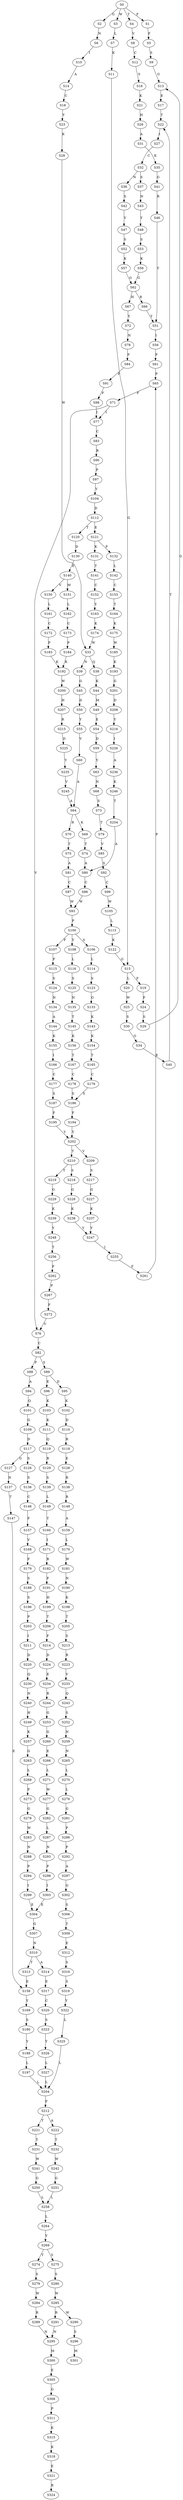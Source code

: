 strict digraph  {
	S0 -> S1 [ label = F ];
	S0 -> S2 [ label = G ];
	S0 -> S3 [ label = W ];
	S0 -> S4 [ label = T ];
	S1 -> S5 [ label = F ];
	S2 -> S6 [ label = N ];
	S3 -> S7 [ label = L ];
	S4 -> S8 [ label = V ];
	S5 -> S9 [ label = S ];
	S6 -> S10 [ label = I ];
	S7 -> S11 [ label = K ];
	S8 -> S12 [ label = C ];
	S9 -> S13 [ label = G ];
	S10 -> S14 [ label = A ];
	S11 -> S15 [ label = G ];
	S12 -> S16 [ label = S ];
	S13 -> S17 [ label = E ];
	S14 -> S18 [ label = C ];
	S15 -> S19 [ label = F ];
	S15 -> S20 [ label = L ];
	S16 -> S21 [ label = K ];
	S17 -> S22 [ label = T ];
	S18 -> S23 [ label = Y ];
	S19 -> S24 [ label = F ];
	S20 -> S25 [ label = W ];
	S21 -> S26 [ label = H ];
	S22 -> S27 [ label = I ];
	S23 -> S28 [ label = K ];
	S24 -> S29 [ label = S ];
	S25 -> S30 [ label = S ];
	S26 -> S31 [ label = A ];
	S27 -> S32 [ label = C ];
	S28 -> S33 [ label = W ];
	S29 -> S13 [ label = G ];
	S30 -> S34 [ label = G ];
	S31 -> S35 [ label = K ];
	S32 -> S36 [ label = N ];
	S32 -> S37 [ label = S ];
	S33 -> S38 [ label = Q ];
	S33 -> S39 [ label = N ];
	S34 -> S40 [ label = E ];
	S35 -> S41 [ label = G ];
	S36 -> S42 [ label = S ];
	S37 -> S43 [ label = N ];
	S38 -> S44 [ label = K ];
	S39 -> S45 [ label = G ];
	S40 -> S22 [ label = T ];
	S41 -> S46 [ label = R ];
	S42 -> S47 [ label = Y ];
	S43 -> S48 [ label = Y ];
	S44 -> S49 [ label = M ];
	S45 -> S50 [ label = D ];
	S46 -> S51 [ label = Y ];
	S47 -> S52 [ label = S ];
	S48 -> S53 [ label = S ];
	S49 -> S54 [ label = E ];
	S50 -> S55 [ label = Y ];
	S51 -> S56 [ label = I ];
	S52 -> S57 [ label = K ];
	S53 -> S58 [ label = K ];
	S54 -> S59 [ label = D ];
	S55 -> S60 [ label = V ];
	S56 -> S61 [ label = F ];
	S57 -> S62 [ label = G ];
	S58 -> S62 [ label = G ];
	S59 -> S63 [ label = Y ];
	S60 -> S64 [ label = A ];
	S61 -> S65 [ label = P ];
	S62 -> S66 [ label = R ];
	S62 -> S67 [ label = H ];
	S63 -> S68 [ label = N ];
	S64 -> S69 [ label = K ];
	S64 -> S70 [ label = R ];
	S65 -> S71 [ label = F ];
	S66 -> S51 [ label = Y ];
	S67 -> S72 [ label = Y ];
	S68 -> S73 [ label = S ];
	S69 -> S74 [ label = T ];
	S70 -> S75 [ label = T ];
	S71 -> S76 [ label = V ];
	S71 -> S77 [ label = I ];
	S72 -> S78 [ label = N ];
	S73 -> S79 [ label = T ];
	S74 -> S80 [ label = A ];
	S75 -> S81 [ label = A ];
	S76 -> S82 [ label = C ];
	S77 -> S83 [ label = C ];
	S78 -> S84 [ label = F ];
	S79 -> S85 [ label = V ];
	S80 -> S86 [ label = C ];
	S81 -> S87 [ label = C ];
	S82 -> S88 [ label = P ];
	S82 -> S89 [ label = S ];
	S83 -> S90 [ label = R ];
	S84 -> S91 [ label = P ];
	S85 -> S92 [ label = S ];
	S86 -> S93 [ label = W ];
	S87 -> S93 [ label = W ];
	S88 -> S94 [ label = A ];
	S89 -> S95 [ label = D ];
	S89 -> S96 [ label = E ];
	S90 -> S97 [ label = P ];
	S91 -> S98 [ label = F ];
	S92 -> S99 [ label = C ];
	S93 -> S100 [ label = P ];
	S94 -> S101 [ label = Q ];
	S95 -> S102 [ label = K ];
	S96 -> S103 [ label = K ];
	S97 -> S104 [ label = Y ];
	S98 -> S77 [ label = I ];
	S99 -> S105 [ label = W ];
	S100 -> S106 [ label = S ];
	S100 -> S107 [ label = F ];
	S100 -> S108 [ label = Y ];
	S101 -> S109 [ label = G ];
	S102 -> S110 [ label = D ];
	S103 -> S111 [ label = K ];
	S104 -> S112 [ label = D ];
	S105 -> S113 [ label = L ];
	S106 -> S114 [ label = L ];
	S107 -> S115 [ label = F ];
	S108 -> S116 [ label = L ];
	S109 -> S117 [ label = D ];
	S110 -> S118 [ label = R ];
	S111 -> S119 [ label = Q ];
	S112 -> S120 [ label = T ];
	S112 -> S121 [ label = E ];
	S113 -> S122 [ label = K ];
	S114 -> S123 [ label = S ];
	S115 -> S124 [ label = S ];
	S116 -> S125 [ label = S ];
	S117 -> S126 [ label = S ];
	S117 -> S127 [ label = G ];
	S118 -> S128 [ label = E ];
	S119 -> S129 [ label = R ];
	S120 -> S130 [ label = D ];
	S121 -> S131 [ label = K ];
	S121 -> S132 [ label = P ];
	S122 -> S15 [ label = G ];
	S123 -> S133 [ label = G ];
	S124 -> S134 [ label = N ];
	S125 -> S135 [ label = N ];
	S126 -> S136 [ label = S ];
	S127 -> S137 [ label = N ];
	S128 -> S138 [ label = R ];
	S129 -> S139 [ label = S ];
	S130 -> S140 [ label = E ];
	S131 -> S141 [ label = T ];
	S132 -> S142 [ label = L ];
	S133 -> S143 [ label = K ];
	S134 -> S144 [ label = A ];
	S135 -> S145 [ label = T ];
	S136 -> S146 [ label = C ];
	S137 -> S147 [ label = T ];
	S138 -> S148 [ label = R ];
	S139 -> S149 [ label = L ];
	S140 -> S150 [ label = V ];
	S140 -> S151 [ label = M ];
	S141 -> S152 [ label = C ];
	S142 -> S153 [ label = C ];
	S143 -> S154 [ label = K ];
	S144 -> S155 [ label = K ];
	S145 -> S156 [ label = K ];
	S146 -> S157 [ label = F ];
	S147 -> S158 [ label = E ];
	S148 -> S159 [ label = A ];
	S149 -> S160 [ label = T ];
	S150 -> S161 [ label = L ];
	S151 -> S162 [ label = L ];
	S152 -> S163 [ label = Y ];
	S153 -> S164 [ label = T ];
	S154 -> S165 [ label = T ];
	S155 -> S166 [ label = I ];
	S156 -> S167 [ label = T ];
	S157 -> S168 [ label = V ];
	S158 -> S169 [ label = Y ];
	S159 -> S170 [ label = L ];
	S160 -> S171 [ label = I ];
	S161 -> S172 [ label = C ];
	S162 -> S173 [ label = C ];
	S163 -> S174 [ label = K ];
	S164 -> S175 [ label = K ];
	S165 -> S176 [ label = C ];
	S166 -> S177 [ label = C ];
	S167 -> S178 [ label = C ];
	S168 -> S179 [ label = F ];
	S169 -> S180 [ label = S ];
	S170 -> S181 [ label = W ];
	S171 -> S182 [ label = R ];
	S172 -> S183 [ label = P ];
	S173 -> S184 [ label = P ];
	S174 -> S33 [ label = W ];
	S175 -> S185 [ label = W ];
	S176 -> S186 [ label = S ];
	S177 -> S187 [ label = S ];
	S178 -> S186 [ label = S ];
	S179 -> S188 [ label = S ];
	S180 -> S189 [ label = Y ];
	S181 -> S190 [ label = N ];
	S182 -> S191 [ label = P ];
	S183 -> S192 [ label = K ];
	S184 -> S192 [ label = K ];
	S185 -> S193 [ label = K ];
	S186 -> S194 [ label = F ];
	S187 -> S195 [ label = F ];
	S188 -> S196 [ label = S ];
	S189 -> S197 [ label = L ];
	S190 -> S198 [ label = K ];
	S191 -> S199 [ label = H ];
	S192 -> S200 [ label = W ];
	S193 -> S201 [ label = G ];
	S194 -> S202 [ label = Y ];
	S195 -> S202 [ label = Y ];
	S196 -> S203 [ label = P ];
	S197 -> S204 [ label = L ];
	S198 -> S205 [ label = T ];
	S199 -> S206 [ label = T ];
	S200 -> S207 [ label = H ];
	S201 -> S208 [ label = D ];
	S202 -> S209 [ label = V ];
	S202 -> S210 [ label = T ];
	S203 -> S211 [ label = I ];
	S204 -> S212 [ label = F ];
	S205 -> S213 [ label = S ];
	S206 -> S214 [ label = F ];
	S207 -> S215 [ label = R ];
	S208 -> S216 [ label = Y ];
	S209 -> S217 [ label = S ];
	S210 -> S218 [ label = S ];
	S210 -> S219 [ label = T ];
	S211 -> S220 [ label = D ];
	S212 -> S221 [ label = T ];
	S212 -> S222 [ label = A ];
	S213 -> S223 [ label = R ];
	S214 -> S224 [ label = D ];
	S215 -> S225 [ label = D ];
	S216 -> S226 [ label = I ];
	S217 -> S227 [ label = G ];
	S218 -> S228 [ label = G ];
	S219 -> S229 [ label = G ];
	S220 -> S230 [ label = Q ];
	S221 -> S231 [ label = T ];
	S222 -> S232 [ label = T ];
	S223 -> S233 [ label = V ];
	S224 -> S234 [ label = E ];
	S225 -> S235 [ label = Y ];
	S226 -> S236 [ label = A ];
	S227 -> S237 [ label = K ];
	S228 -> S238 [ label = K ];
	S229 -> S239 [ label = K ];
	S230 -> S240 [ label = N ];
	S231 -> S241 [ label = W ];
	S232 -> S242 [ label = W ];
	S233 -> S243 [ label = Q ];
	S234 -> S244 [ label = R ];
	S235 -> S245 [ label = V ];
	S236 -> S246 [ label = K ];
	S237 -> S247 [ label = Y ];
	S238 -> S247 [ label = Y ];
	S239 -> S248 [ label = Y ];
	S240 -> S249 [ label = H ];
	S241 -> S250 [ label = G ];
	S242 -> S251 [ label = G ];
	S243 -> S252 [ label = S ];
	S244 -> S253 [ label = G ];
	S245 -> S64 [ label = A ];
	S246 -> S254 [ label = T ];
	S247 -> S255 [ label = I ];
	S248 -> S256 [ label = T ];
	S249 -> S257 [ label = K ];
	S250 -> S258 [ label = L ];
	S251 -> S258 [ label = L ];
	S252 -> S259 [ label = N ];
	S253 -> S260 [ label = G ];
	S254 -> S80 [ label = A ];
	S255 -> S261 [ label = F ];
	S256 -> S262 [ label = F ];
	S257 -> S263 [ label = G ];
	S258 -> S264 [ label = L ];
	S259 -> S265 [ label = N ];
	S260 -> S266 [ label = E ];
	S261 -> S65 [ label = P ];
	S262 -> S267 [ label = P ];
	S263 -> S268 [ label = L ];
	S264 -> S269 [ label = Y ];
	S265 -> S270 [ label = L ];
	S266 -> S271 [ label = L ];
	S267 -> S272 [ label = F ];
	S268 -> S273 [ label = P ];
	S269 -> S274 [ label = T ];
	S269 -> S275 [ label = S ];
	S270 -> S276 [ label = L ];
	S271 -> S277 [ label = W ];
	S272 -> S76 [ label = V ];
	S273 -> S278 [ label = G ];
	S274 -> S279 [ label = S ];
	S275 -> S280 [ label = S ];
	S276 -> S281 [ label = G ];
	S277 -> S282 [ label = G ];
	S278 -> S283 [ label = W ];
	S279 -> S284 [ label = W ];
	S280 -> S285 [ label = W ];
	S281 -> S286 [ label = P ];
	S282 -> S287 [ label = L ];
	S283 -> S288 [ label = N ];
	S284 -> S289 [ label = R ];
	S285 -> S290 [ label = W ];
	S285 -> S291 [ label = R ];
	S286 -> S292 [ label = P ];
	S287 -> S293 [ label = N ];
	S288 -> S294 [ label = P ];
	S289 -> S295 [ label = N ];
	S290 -> S296 [ label = S ];
	S291 -> S295 [ label = N ];
	S292 -> S297 [ label = A ];
	S293 -> S298 [ label = P ];
	S294 -> S299 [ label = I ];
	S295 -> S300 [ label = M ];
	S296 -> S301 [ label = M ];
	S297 -> S302 [ label = G ];
	S298 -> S303 [ label = I ];
	S299 -> S304 [ label = E ];
	S300 -> S305 [ label = E ];
	S302 -> S306 [ label = S ];
	S303 -> S304 [ label = E ];
	S304 -> S307 [ label = G ];
	S305 -> S308 [ label = G ];
	S306 -> S309 [ label = T ];
	S307 -> S310 [ label = N ];
	S308 -> S311 [ label = P ];
	S309 -> S312 [ label = E ];
	S310 -> S313 [ label = T ];
	S310 -> S314 [ label = A ];
	S311 -> S315 [ label = K ];
	S312 -> S316 [ label = S ];
	S313 -> S158 [ label = E ];
	S314 -> S317 [ label = E ];
	S315 -> S318 [ label = K ];
	S316 -> S319 [ label = S ];
	S317 -> S320 [ label = C ];
	S318 -> S321 [ label = E ];
	S319 -> S322 [ label = Y ];
	S320 -> S323 [ label = S ];
	S321 -> S324 [ label = R ];
	S322 -> S325 [ label = L ];
	S323 -> S326 [ label = Y ];
	S325 -> S204 [ label = L ];
	S326 -> S327 [ label = L ];
	S327 -> S204 [ label = L ];
}
